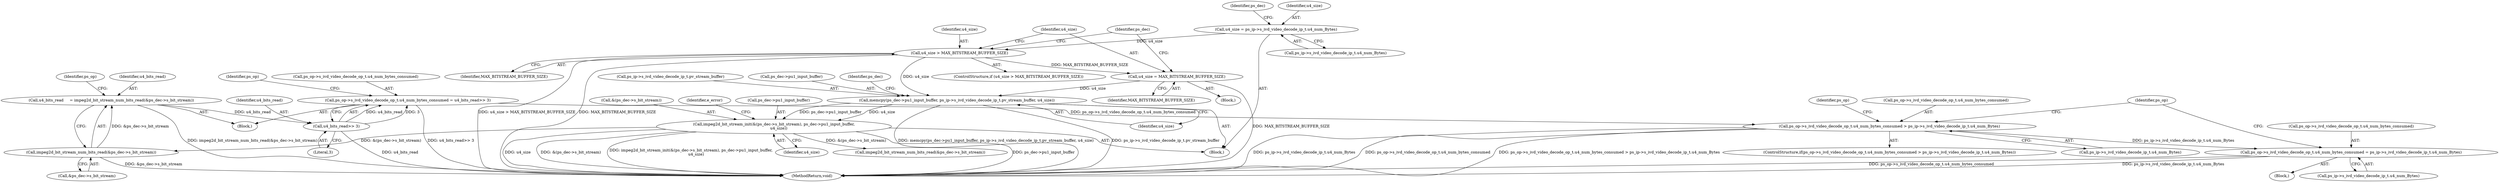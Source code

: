 digraph "0_Android_bef16671c891e16f25a7b174bc528eea109357be_0@API" {
"1000310" [label="(Call,ps_op->s_ivd_video_decode_op_t.u4_num_bytes_consumed = u4_bits_read>> 3)"];
"1000316" [label="(Call,u4_bits_read>> 3)"];
"1000303" [label="(Call,u4_bits_read     = impeg2d_bit_stream_num_bits_read(&ps_dec->s_bit_stream))"];
"1000305" [label="(Call,impeg2d_bit_stream_num_bits_read(&ps_dec->s_bit_stream))"];
"1000147" [label="(Call,impeg2d_bit_stream_init(&(ps_dec->s_bit_stream), ps_dec->pu1_input_buffer,\n        u4_size))"];
"1000137" [label="(Call,memcpy(ps_dec->pu1_input_buffer, ps_ip->s_ivd_video_decode_ip_t.pv_stream_buffer, u4_size))"];
"1000134" [label="(Call,u4_size = MAX_BITSTREAM_BUFFER_SIZE)"];
"1000130" [label="(Call,u4_size > MAX_BITSTREAM_BUFFER_SIZE)"];
"1000110" [label="(Call,u4_size = ps_ip->s_ivd_video_decode_ip_t.u4_num_Bytes)"];
"1000320" [label="(Call,ps_op->s_ivd_video_decode_op_t.u4_num_bytes_consumed > ps_ip->s_ivd_video_decode_ip_t.u4_num_Bytes)"];
"1000332" [label="(Call,ps_op->s_ivd_video_decode_op_t.u4_num_bytes_consumed = ps_ip->s_ivd_video_decode_ip_t.u4_num_Bytes)"];
"1000369" [label="(MethodReturn,void)"];
"1000320" [label="(Call,ps_op->s_ivd_video_decode_op_t.u4_num_bytes_consumed > ps_ip->s_ivd_video_decode_ip_t.u4_num_Bytes)"];
"1000321" [label="(Call,ps_op->s_ivd_video_decode_op_t.u4_num_bytes_consumed)"];
"1000141" [label="(Call,ps_ip->s_ivd_video_decode_ip_t.pv_stream_buffer)"];
"1000138" [label="(Call,ps_dec->pu1_input_buffer)"];
"1000323" [label="(Identifier,ps_op)"];
"1000110" [label="(Call,u4_size = ps_ip->s_ivd_video_decode_ip_t.u4_num_Bytes)"];
"1000156" [label="(Block,)"];
"1000316" [label="(Call,u4_bits_read>> 3)"];
"1000155" [label="(Identifier,u4_size)"];
"1000118" [label="(Identifier,ps_dec)"];
"1000136" [label="(Identifier,MAX_BITSTREAM_BUFFER_SIZE)"];
"1000319" [label="(ControlStructure,if(ps_op->s_ivd_video_decode_op_t.u4_num_bytes_consumed > ps_ip->s_ivd_video_decode_ip_t.u4_num_Bytes))"];
"1000332" [label="(Call,ps_op->s_ivd_video_decode_op_t.u4_num_bytes_consumed = ps_ip->s_ivd_video_decode_ip_t.u4_num_Bytes)"];
"1000135" [label="(Identifier,u4_size)"];
"1000129" [label="(ControlStructure,if (u4_size > MAX_BITSTREAM_BUFFER_SIZE))"];
"1000346" [label="(Identifier,ps_op)"];
"1000150" [label="(Identifier,ps_dec)"];
"1000317" [label="(Identifier,u4_bits_read)"];
"1000311" [label="(Call,ps_op->s_ivd_video_decode_op_t.u4_num_bytes_consumed)"];
"1000147" [label="(Call,impeg2d_bit_stream_init(&(ps_dec->s_bit_stream), ps_dec->pu1_input_buffer,\n        u4_size))"];
"1000160" [label="(Identifier,e_error)"];
"1000111" [label="(Identifier,u4_size)"];
"1000106" [label="(Block,)"];
"1000310" [label="(Call,ps_op->s_ivd_video_decode_op_t.u4_num_bytes_consumed = u4_bits_read>> 3)"];
"1000112" [label="(Call,ps_ip->s_ivd_video_decode_ip_t.u4_num_Bytes)"];
"1000131" [label="(Identifier,u4_size)"];
"1000331" [label="(Block,)"];
"1000133" [label="(Block,)"];
"1000134" [label="(Call,u4_size = MAX_BITSTREAM_BUFFER_SIZE)"];
"1000313" [label="(Identifier,ps_op)"];
"1000305" [label="(Call,impeg2d_bit_stream_num_bits_read(&ps_dec->s_bit_stream))"];
"1000152" [label="(Call,ps_dec->pu1_input_buffer)"];
"1000326" [label="(Call,ps_ip->s_ivd_video_decode_ip_t.u4_num_Bytes)"];
"1000303" [label="(Call,u4_bits_read     = impeg2d_bit_stream_num_bits_read(&ps_dec->s_bit_stream))"];
"1000304" [label="(Identifier,u4_bits_read)"];
"1000132" [label="(Identifier,MAX_BITSTREAM_BUFFER_SIZE)"];
"1000333" [label="(Call,ps_op->s_ivd_video_decode_op_t.u4_num_bytes_consumed)"];
"1000306" [label="(Call,&ps_dec->s_bit_stream)"];
"1000139" [label="(Identifier,ps_dec)"];
"1000318" [label="(Literal,3)"];
"1000137" [label="(Call,memcpy(ps_dec->pu1_input_buffer, ps_ip->s_ivd_video_decode_ip_t.pv_stream_buffer, u4_size))"];
"1000148" [label="(Call,&(ps_dec->s_bit_stream))"];
"1000146" [label="(Identifier,u4_size)"];
"1000130" [label="(Call,u4_size > MAX_BITSTREAM_BUFFER_SIZE)"];
"1000338" [label="(Call,ps_ip->s_ivd_video_decode_ip_t.u4_num_Bytes)"];
"1000335" [label="(Identifier,ps_op)"];
"1000179" [label="(Call,impeg2d_bit_stream_num_bits_read(&ps_dec->s_bit_stream))"];
"1000310" -> "1000156"  [label="AST: "];
"1000310" -> "1000316"  [label="CFG: "];
"1000311" -> "1000310"  [label="AST: "];
"1000316" -> "1000310"  [label="AST: "];
"1000323" -> "1000310"  [label="CFG: "];
"1000310" -> "1000369"  [label="DDG: u4_bits_read>> 3"];
"1000316" -> "1000310"  [label="DDG: u4_bits_read"];
"1000316" -> "1000310"  [label="DDG: 3"];
"1000310" -> "1000320"  [label="DDG: ps_op->s_ivd_video_decode_op_t.u4_num_bytes_consumed"];
"1000316" -> "1000318"  [label="CFG: "];
"1000317" -> "1000316"  [label="AST: "];
"1000318" -> "1000316"  [label="AST: "];
"1000316" -> "1000369"  [label="DDG: u4_bits_read"];
"1000303" -> "1000316"  [label="DDG: u4_bits_read"];
"1000303" -> "1000156"  [label="AST: "];
"1000303" -> "1000305"  [label="CFG: "];
"1000304" -> "1000303"  [label="AST: "];
"1000305" -> "1000303"  [label="AST: "];
"1000313" -> "1000303"  [label="CFG: "];
"1000303" -> "1000369"  [label="DDG: impeg2d_bit_stream_num_bits_read(&ps_dec->s_bit_stream)"];
"1000305" -> "1000303"  [label="DDG: &ps_dec->s_bit_stream"];
"1000305" -> "1000306"  [label="CFG: "];
"1000306" -> "1000305"  [label="AST: "];
"1000305" -> "1000369"  [label="DDG: &ps_dec->s_bit_stream"];
"1000147" -> "1000305"  [label="DDG: &(ps_dec->s_bit_stream)"];
"1000147" -> "1000106"  [label="AST: "];
"1000147" -> "1000155"  [label="CFG: "];
"1000148" -> "1000147"  [label="AST: "];
"1000152" -> "1000147"  [label="AST: "];
"1000155" -> "1000147"  [label="AST: "];
"1000160" -> "1000147"  [label="CFG: "];
"1000147" -> "1000369"  [label="DDG: ps_dec->pu1_input_buffer"];
"1000147" -> "1000369"  [label="DDG: u4_size"];
"1000147" -> "1000369"  [label="DDG: &(ps_dec->s_bit_stream)"];
"1000147" -> "1000369"  [label="DDG: impeg2d_bit_stream_init(&(ps_dec->s_bit_stream), ps_dec->pu1_input_buffer,\n        u4_size)"];
"1000137" -> "1000147"  [label="DDG: ps_dec->pu1_input_buffer"];
"1000137" -> "1000147"  [label="DDG: u4_size"];
"1000147" -> "1000179"  [label="DDG: &(ps_dec->s_bit_stream)"];
"1000137" -> "1000106"  [label="AST: "];
"1000137" -> "1000146"  [label="CFG: "];
"1000138" -> "1000137"  [label="AST: "];
"1000141" -> "1000137"  [label="AST: "];
"1000146" -> "1000137"  [label="AST: "];
"1000150" -> "1000137"  [label="CFG: "];
"1000137" -> "1000369"  [label="DDG: ps_ip->s_ivd_video_decode_ip_t.pv_stream_buffer"];
"1000137" -> "1000369"  [label="DDG: memcpy(ps_dec->pu1_input_buffer, ps_ip->s_ivd_video_decode_ip_t.pv_stream_buffer, u4_size)"];
"1000134" -> "1000137"  [label="DDG: u4_size"];
"1000130" -> "1000137"  [label="DDG: u4_size"];
"1000134" -> "1000133"  [label="AST: "];
"1000134" -> "1000136"  [label="CFG: "];
"1000135" -> "1000134"  [label="AST: "];
"1000136" -> "1000134"  [label="AST: "];
"1000139" -> "1000134"  [label="CFG: "];
"1000134" -> "1000369"  [label="DDG: MAX_BITSTREAM_BUFFER_SIZE"];
"1000130" -> "1000134"  [label="DDG: MAX_BITSTREAM_BUFFER_SIZE"];
"1000130" -> "1000129"  [label="AST: "];
"1000130" -> "1000132"  [label="CFG: "];
"1000131" -> "1000130"  [label="AST: "];
"1000132" -> "1000130"  [label="AST: "];
"1000135" -> "1000130"  [label="CFG: "];
"1000139" -> "1000130"  [label="CFG: "];
"1000130" -> "1000369"  [label="DDG: u4_size > MAX_BITSTREAM_BUFFER_SIZE"];
"1000130" -> "1000369"  [label="DDG: MAX_BITSTREAM_BUFFER_SIZE"];
"1000110" -> "1000130"  [label="DDG: u4_size"];
"1000110" -> "1000106"  [label="AST: "];
"1000110" -> "1000112"  [label="CFG: "];
"1000111" -> "1000110"  [label="AST: "];
"1000112" -> "1000110"  [label="AST: "];
"1000118" -> "1000110"  [label="CFG: "];
"1000320" -> "1000319"  [label="AST: "];
"1000320" -> "1000326"  [label="CFG: "];
"1000321" -> "1000320"  [label="AST: "];
"1000326" -> "1000320"  [label="AST: "];
"1000335" -> "1000320"  [label="CFG: "];
"1000346" -> "1000320"  [label="CFG: "];
"1000320" -> "1000369"  [label="DDG: ps_ip->s_ivd_video_decode_ip_t.u4_num_Bytes"];
"1000320" -> "1000369"  [label="DDG: ps_op->s_ivd_video_decode_op_t.u4_num_bytes_consumed"];
"1000320" -> "1000369"  [label="DDG: ps_op->s_ivd_video_decode_op_t.u4_num_bytes_consumed > ps_ip->s_ivd_video_decode_ip_t.u4_num_Bytes"];
"1000320" -> "1000332"  [label="DDG: ps_ip->s_ivd_video_decode_ip_t.u4_num_Bytes"];
"1000332" -> "1000331"  [label="AST: "];
"1000332" -> "1000338"  [label="CFG: "];
"1000333" -> "1000332"  [label="AST: "];
"1000338" -> "1000332"  [label="AST: "];
"1000346" -> "1000332"  [label="CFG: "];
"1000332" -> "1000369"  [label="DDG: ps_op->s_ivd_video_decode_op_t.u4_num_bytes_consumed"];
"1000332" -> "1000369"  [label="DDG: ps_ip->s_ivd_video_decode_ip_t.u4_num_Bytes"];
}
